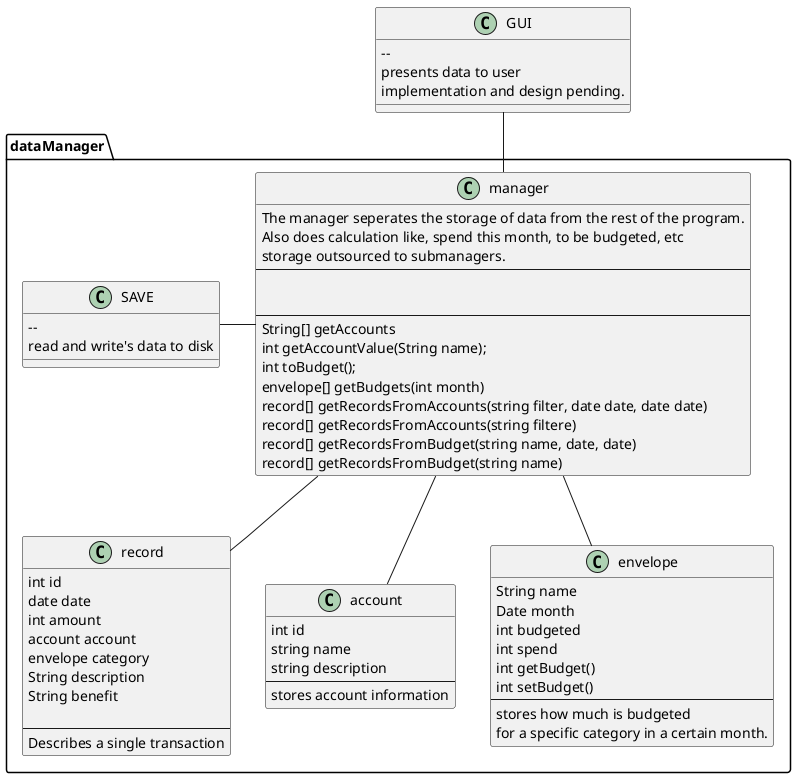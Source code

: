 @startuml
package dataManager{


    class manager{
    The manager seperates the storage of data from the rest of the program.
    Also does calculation like, spend this month, to be budgeted, etc
    storage outsourced to submanagers.
    ----


    ----
    String[] getAccounts
    int getAccountValue(String name);
    int toBudget();
    envelope[] getBudgets(int month)
    record[] getRecordsFromAccounts(string filter, date date, date date)
    record[] getRecordsFromAccounts(string filtere)
    record[] getRecordsFromBudget(string name, date, date)
    record[] getRecordsFromBudget(string name)
    }

    class record{
      int id
      date date
      int amount
      account account
      envelope category
      String description
      String benefit

      --
      Describes a single transaction
    }



    class account {
      int id
      string name
      string description
      --
      stores account information
    }


    class envelope{
      String name
      Date month
      int budgeted
      int spend
      int getBudget()
      int setBudget()
      --
      stores how much is budgeted
      for a specific category in a certain month.
    }
    class SAVE{

    --
    read and write's data to disk
    }
}


class GUI{

    --
    presents data to user
    implementation and design pending.
    }



GUI -- manager
SAVE - manager
manager -- account
manager -- envelope
manager -- record
@enduml

